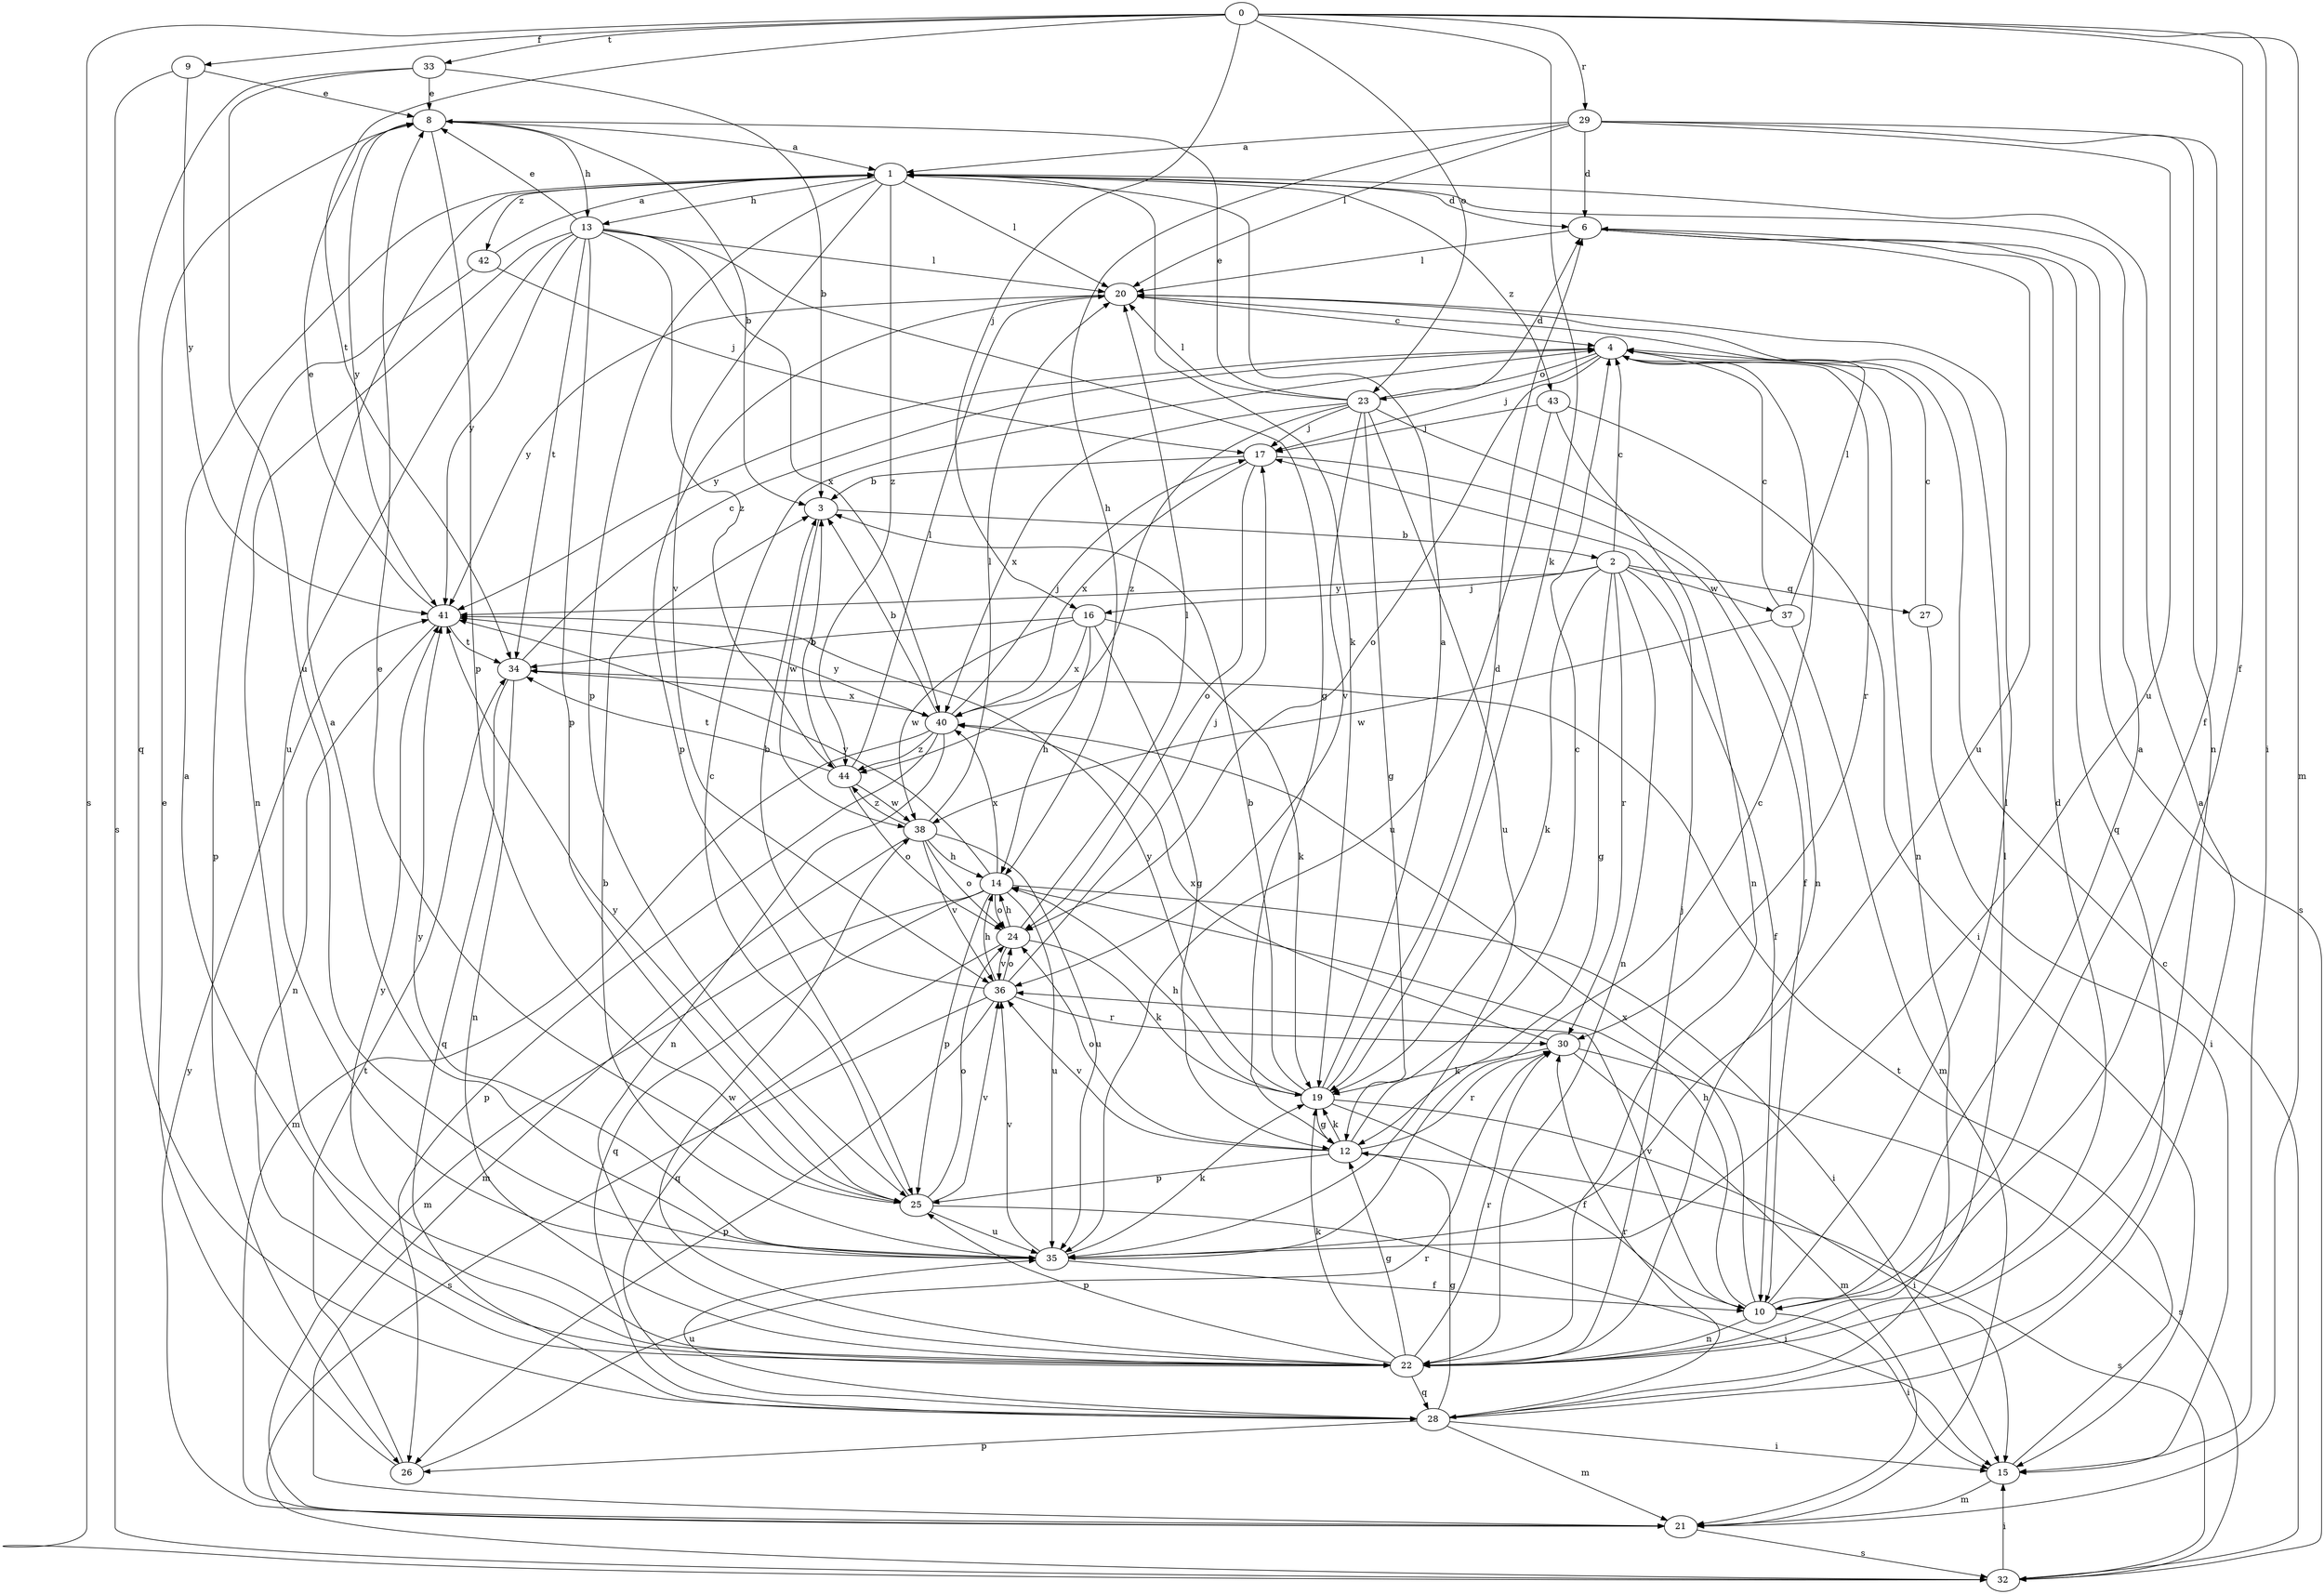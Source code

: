 strict digraph  {
0;
1;
2;
3;
4;
6;
8;
9;
10;
12;
13;
14;
15;
16;
17;
19;
20;
21;
22;
23;
24;
25;
26;
27;
28;
29;
30;
32;
33;
34;
35;
36;
37;
38;
40;
41;
42;
43;
44;
0 -> 9  [label=f];
0 -> 10  [label=f];
0 -> 15  [label=i];
0 -> 16  [label=j];
0 -> 19  [label=k];
0 -> 21  [label=m];
0 -> 23  [label=o];
0 -> 29  [label=r];
0 -> 32  [label=s];
0 -> 33  [label=t];
0 -> 34  [label=t];
1 -> 6  [label=d];
1 -> 13  [label=h];
1 -> 19  [label=k];
1 -> 20  [label=l];
1 -> 25  [label=p];
1 -> 36  [label=v];
1 -> 42  [label=z];
1 -> 43  [label=z];
1 -> 44  [label=z];
2 -> 4  [label=c];
2 -> 10  [label=f];
2 -> 12  [label=g];
2 -> 16  [label=j];
2 -> 19  [label=k];
2 -> 22  [label=n];
2 -> 27  [label=q];
2 -> 30  [label=r];
2 -> 37  [label=w];
2 -> 41  [label=y];
3 -> 2  [label=b];
3 -> 38  [label=w];
4 -> 17  [label=j];
4 -> 22  [label=n];
4 -> 23  [label=o];
4 -> 24  [label=o];
4 -> 30  [label=r];
4 -> 41  [label=y];
6 -> 20  [label=l];
6 -> 28  [label=q];
6 -> 32  [label=s];
6 -> 35  [label=u];
8 -> 1  [label=a];
8 -> 3  [label=b];
8 -> 13  [label=h];
8 -> 25  [label=p];
8 -> 41  [label=y];
9 -> 8  [label=e];
9 -> 32  [label=s];
9 -> 41  [label=y];
10 -> 1  [label=a];
10 -> 14  [label=h];
10 -> 15  [label=i];
10 -> 20  [label=l];
10 -> 22  [label=n];
10 -> 36  [label=v];
10 -> 40  [label=x];
12 -> 4  [label=c];
12 -> 19  [label=k];
12 -> 24  [label=o];
12 -> 25  [label=p];
12 -> 30  [label=r];
12 -> 32  [label=s];
12 -> 36  [label=v];
13 -> 8  [label=e];
13 -> 12  [label=g];
13 -> 20  [label=l];
13 -> 22  [label=n];
13 -> 25  [label=p];
13 -> 34  [label=t];
13 -> 35  [label=u];
13 -> 40  [label=x];
13 -> 41  [label=y];
13 -> 44  [label=z];
14 -> 15  [label=i];
14 -> 21  [label=m];
14 -> 24  [label=o];
14 -> 25  [label=p];
14 -> 28  [label=q];
14 -> 35  [label=u];
14 -> 40  [label=x];
14 -> 41  [label=y];
15 -> 21  [label=m];
15 -> 34  [label=t];
16 -> 12  [label=g];
16 -> 14  [label=h];
16 -> 19  [label=k];
16 -> 34  [label=t];
16 -> 38  [label=w];
16 -> 40  [label=x];
17 -> 3  [label=b];
17 -> 10  [label=f];
17 -> 24  [label=o];
17 -> 40  [label=x];
19 -> 1  [label=a];
19 -> 3  [label=b];
19 -> 6  [label=d];
19 -> 10  [label=f];
19 -> 12  [label=g];
19 -> 14  [label=h];
19 -> 15  [label=i];
19 -> 41  [label=y];
20 -> 4  [label=c];
20 -> 25  [label=p];
20 -> 41  [label=y];
21 -> 32  [label=s];
21 -> 41  [label=y];
22 -> 1  [label=a];
22 -> 6  [label=d];
22 -> 12  [label=g];
22 -> 17  [label=j];
22 -> 19  [label=k];
22 -> 25  [label=p];
22 -> 28  [label=q];
22 -> 30  [label=r];
22 -> 38  [label=w];
22 -> 41  [label=y];
23 -> 6  [label=d];
23 -> 8  [label=e];
23 -> 12  [label=g];
23 -> 17  [label=j];
23 -> 20  [label=l];
23 -> 22  [label=n];
23 -> 35  [label=u];
23 -> 36  [label=v];
23 -> 40  [label=x];
23 -> 44  [label=z];
24 -> 14  [label=h];
24 -> 19  [label=k];
24 -> 20  [label=l];
24 -> 28  [label=q];
24 -> 36  [label=v];
25 -> 4  [label=c];
25 -> 8  [label=e];
25 -> 15  [label=i];
25 -> 24  [label=o];
25 -> 35  [label=u];
25 -> 36  [label=v];
25 -> 41  [label=y];
26 -> 8  [label=e];
26 -> 30  [label=r];
26 -> 34  [label=t];
27 -> 4  [label=c];
27 -> 15  [label=i];
28 -> 1  [label=a];
28 -> 12  [label=g];
28 -> 15  [label=i];
28 -> 20  [label=l];
28 -> 21  [label=m];
28 -> 26  [label=p];
28 -> 30  [label=r];
28 -> 35  [label=u];
29 -> 1  [label=a];
29 -> 6  [label=d];
29 -> 10  [label=f];
29 -> 14  [label=h];
29 -> 20  [label=l];
29 -> 22  [label=n];
29 -> 35  [label=u];
30 -> 19  [label=k];
30 -> 21  [label=m];
30 -> 32  [label=s];
30 -> 40  [label=x];
32 -> 4  [label=c];
32 -> 15  [label=i];
33 -> 3  [label=b];
33 -> 8  [label=e];
33 -> 28  [label=q];
33 -> 35  [label=u];
34 -> 4  [label=c];
34 -> 22  [label=n];
34 -> 28  [label=q];
34 -> 40  [label=x];
35 -> 1  [label=a];
35 -> 3  [label=b];
35 -> 4  [label=c];
35 -> 10  [label=f];
35 -> 19  [label=k];
35 -> 36  [label=v];
35 -> 41  [label=y];
36 -> 3  [label=b];
36 -> 14  [label=h];
36 -> 17  [label=j];
36 -> 24  [label=o];
36 -> 26  [label=p];
36 -> 30  [label=r];
36 -> 32  [label=s];
37 -> 4  [label=c];
37 -> 20  [label=l];
37 -> 21  [label=m];
37 -> 38  [label=w];
38 -> 14  [label=h];
38 -> 20  [label=l];
38 -> 21  [label=m];
38 -> 24  [label=o];
38 -> 35  [label=u];
38 -> 36  [label=v];
38 -> 44  [label=z];
40 -> 3  [label=b];
40 -> 17  [label=j];
40 -> 21  [label=m];
40 -> 22  [label=n];
40 -> 26  [label=p];
40 -> 41  [label=y];
40 -> 44  [label=z];
41 -> 8  [label=e];
41 -> 22  [label=n];
41 -> 34  [label=t];
42 -> 1  [label=a];
42 -> 17  [label=j];
42 -> 26  [label=p];
43 -> 15  [label=i];
43 -> 17  [label=j];
43 -> 22  [label=n];
43 -> 35  [label=u];
44 -> 3  [label=b];
44 -> 20  [label=l];
44 -> 24  [label=o];
44 -> 34  [label=t];
44 -> 38  [label=w];
}
